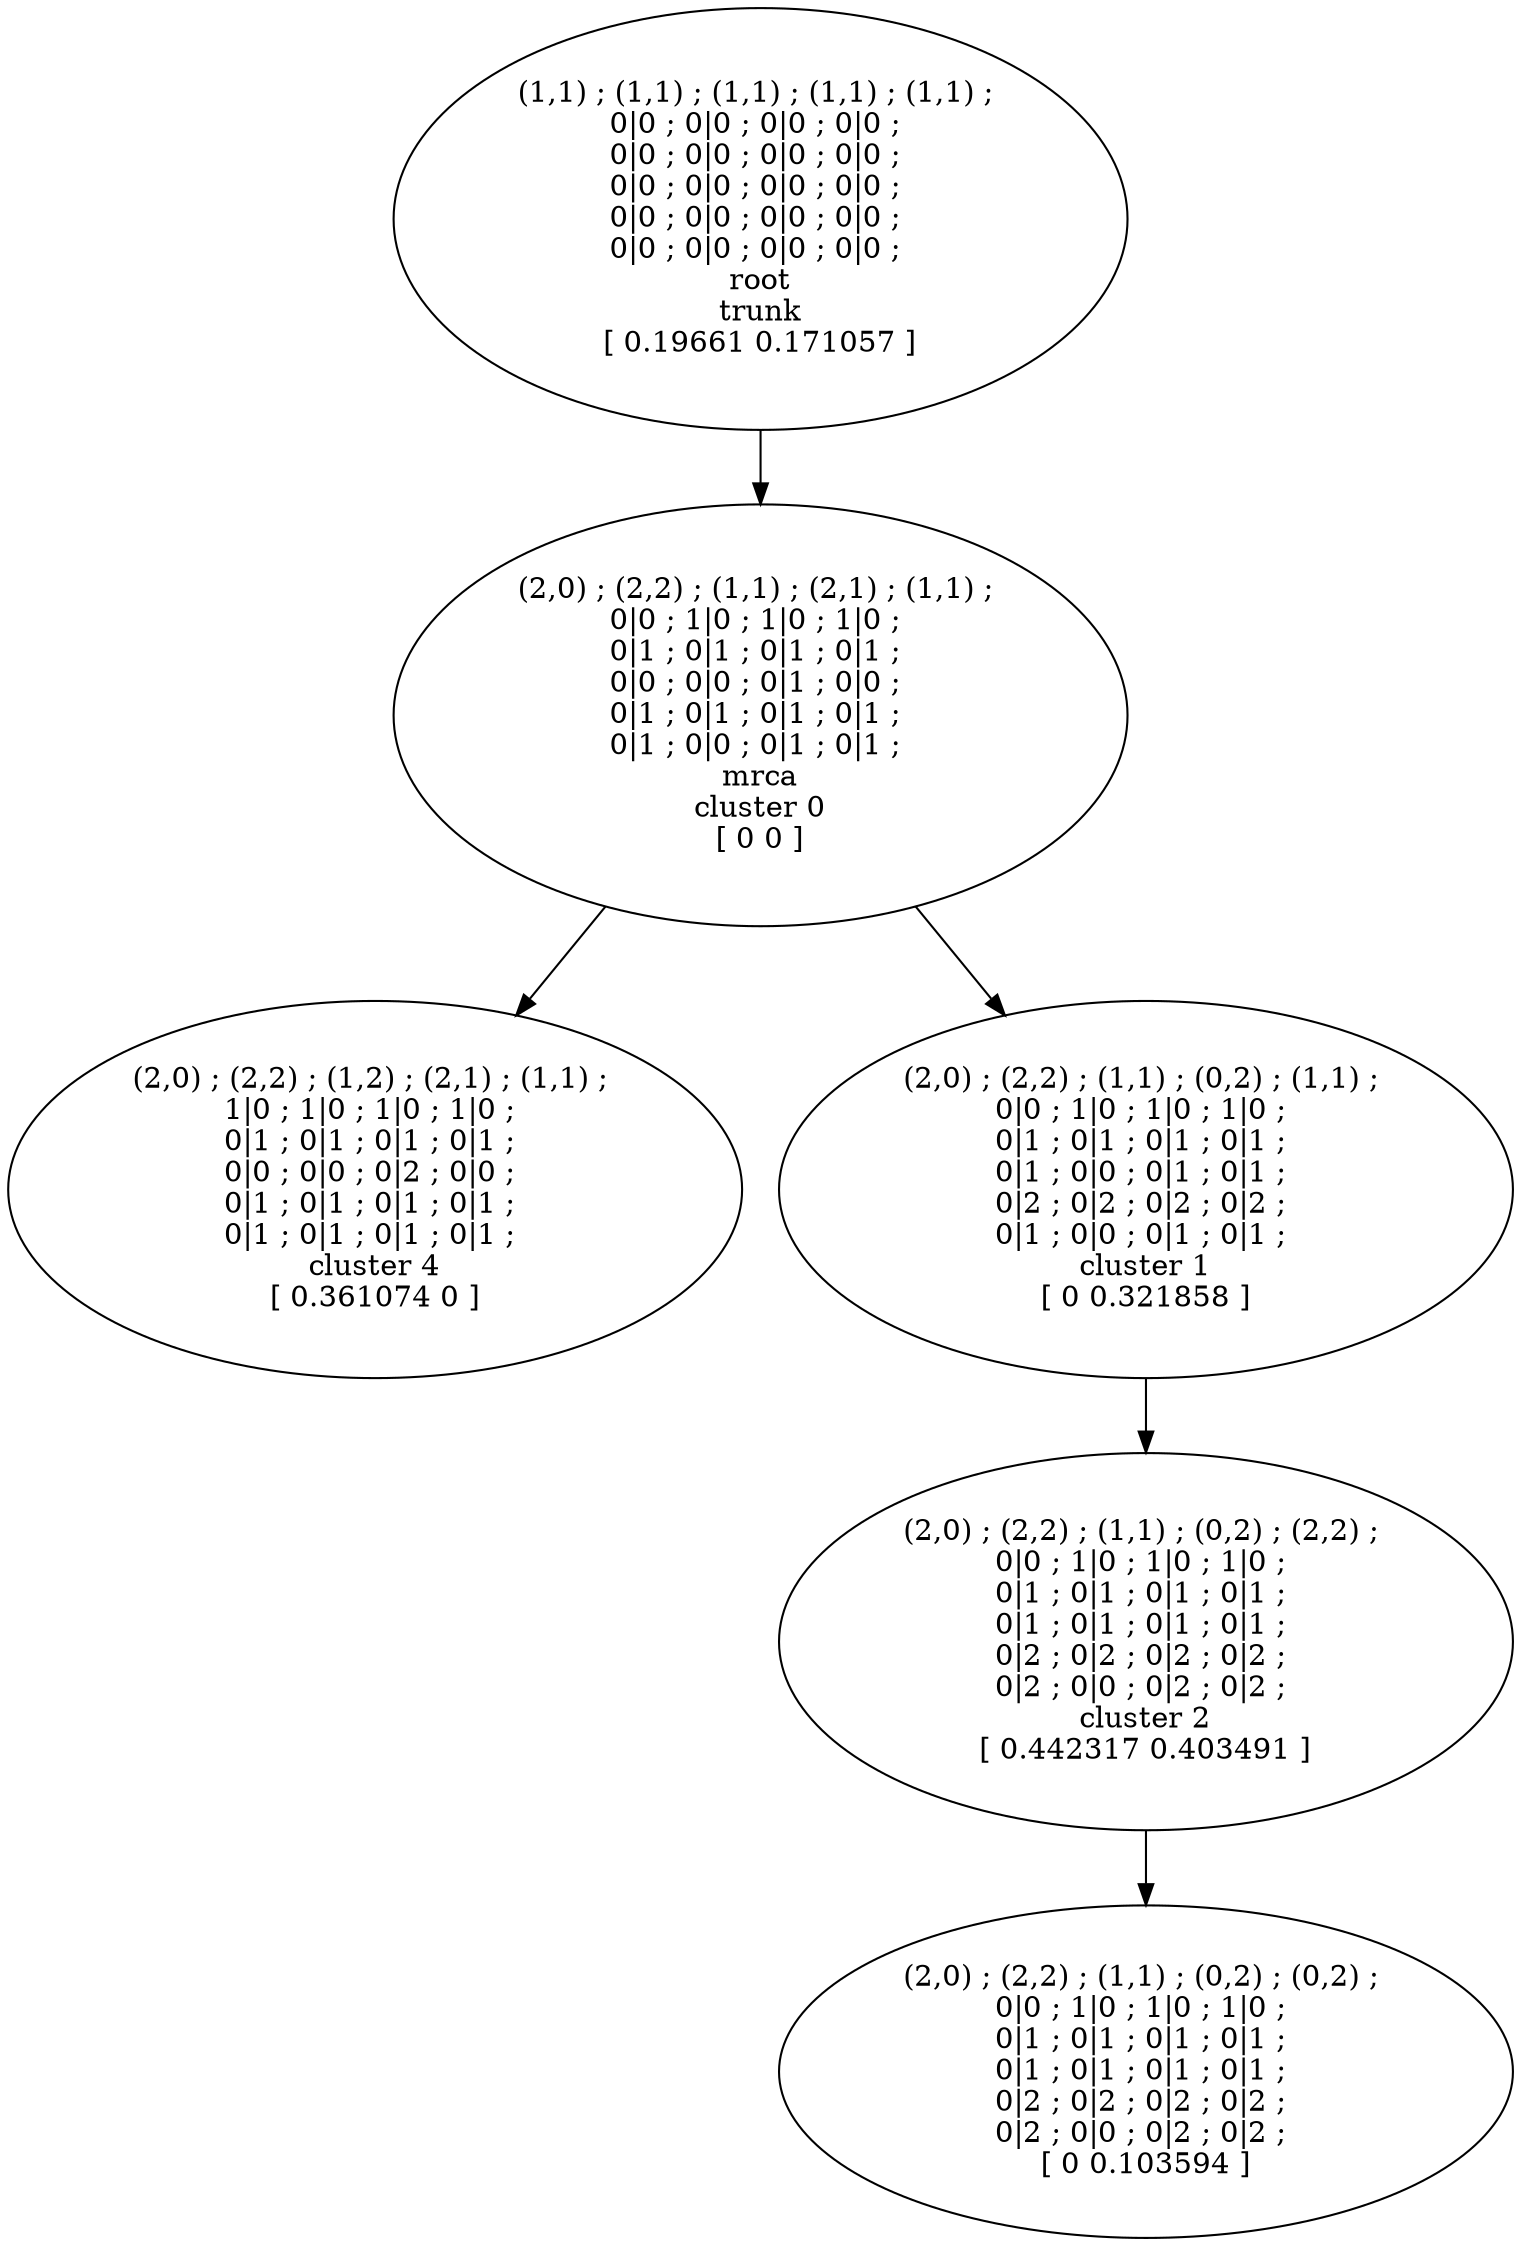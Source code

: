 digraph T {
	7 [label="(2,0) ; (2,2) ; (1,2) ; (2,1) ; (1,1) ; \n1|0 ; 1|0 ; 1|0 ; 1|0 ; \n0|1 ; 0|1 ; 0|1 ; 0|1 ; \n0|0 ; 0|0 ; 0|2 ; 0|0 ; \n0|1 ; 0|1 ; 0|1 ; 0|1 ; \n0|1 ; 0|1 ; 0|1 ; 0|1 ; \ncluster 4\n[ 0.361074 0 ]"]
	6 [label="(2,0) ; (2,2) ; (1,1) ; (2,1) ; (1,1) ; \n0|0 ; 1|0 ; 1|0 ; 1|0 ; \n0|1 ; 0|1 ; 0|1 ; 0|1 ; \n0|0 ; 0|0 ; 0|1 ; 0|0 ; \n0|1 ; 0|1 ; 0|1 ; 0|1 ; \n0|1 ; 0|0 ; 0|1 ; 0|1 ; \nmrca\ncluster 0\n[ 0 0 ]"]
	4 [label="(2,0) ; (2,2) ; (1,1) ; (0,2) ; (2,2) ; \n0|0 ; 1|0 ; 1|0 ; 1|0 ; \n0|1 ; 0|1 ; 0|1 ; 0|1 ; \n0|1 ; 0|1 ; 0|1 ; 0|1 ; \n0|2 ; 0|2 ; 0|2 ; 0|2 ; \n0|2 ; 0|0 ; 0|2 ; 0|2 ; \ncluster 2\n[ 0.442317 0.403491 ]"]
	3 [label="(2,0) ; (2,2) ; (1,1) ; (0,2) ; (1,1) ; \n0|0 ; 1|0 ; 1|0 ; 1|0 ; \n0|1 ; 0|1 ; 0|1 ; 0|1 ; \n0|1 ; 0|0 ; 0|1 ; 0|1 ; \n0|2 ; 0|2 ; 0|2 ; 0|2 ; \n0|1 ; 0|0 ; 0|1 ; 0|1 ; \ncluster 1\n[ 0 0.321858 ]"]
	2 [label="(2,0) ; (2,2) ; (1,1) ; (0,2) ; (0,2) ; \n0|0 ; 1|0 ; 1|0 ; 1|0 ; \n0|1 ; 0|1 ; 0|1 ; 0|1 ; \n0|1 ; 0|1 ; 0|1 ; 0|1 ; \n0|2 ; 0|2 ; 0|2 ; 0|2 ; \n0|2 ; 0|0 ; 0|2 ; 0|2 ; \n[ 0 0.103594 ]"]
	0 [label="(1,1) ; (1,1) ; (1,1) ; (1,1) ; (1,1) ; \n0|0 ; 0|0 ; 0|0 ; 0|0 ; \n0|0 ; 0|0 ; 0|0 ; 0|0 ; \n0|0 ; 0|0 ; 0|0 ; 0|0 ; \n0|0 ; 0|0 ; 0|0 ; 0|0 ; \n0|0 ; 0|0 ; 0|0 ; 0|0 ; \nroot\ntrunk\n[ 0.19661 0.171057 ]"]
6 -> 3
6 -> 7
4 -> 2
3 -> 4
0 -> 6
}
